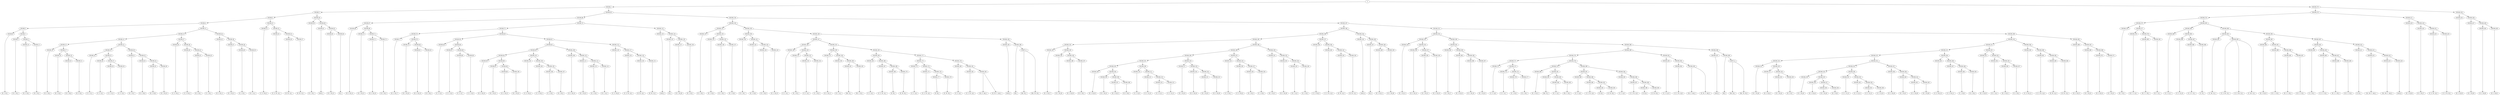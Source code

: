 digraph sample{
"S" -> "C85289_1";
"C85289_1" -> "C85289_2";
"C85289_2" -> "C85289_3";
"C85289_3" -> "C85289_4";
"C85289_4" -> "C85289_5";
"C85289_5" -> "C85289_6";
"C85289_6" -> "[D  G  B]_1";
"C85289_5" -> "C85289_7";
"C85289_7" -> "C85289_8";
"C85289_8" -> "[D  G  B]_2";
"C85289_7" -> "C85289_9";
"C85289_9" -> "C85289_10";
"C85289_10" -> "[D  G  B]_3";
"C85289_9" -> "C85289_11";
"C85289_11" -> "[D  E  B]_1";
"C85289_4" -> "C85289_12";
"C85289_12" -> "C85289_13";
"C85289_13" -> "C85289_14";
"C85289_14" -> "C85289_15";
"C85289_15" -> "C85289_16";
"C85289_16" -> "[D  G  B]_4";
"C85289_15" -> "C85289_17";
"C85289_17" -> "C85289_18";
"C85289_18" -> "[D  G  B]_5";
"C85289_17" -> "C85289_19";
"C85289_19" -> "C85289_20";
"C85289_20" -> "[D  G  B]_6";
"C85289_19" -> "C85289_21";
"C85289_21" -> "[D  E  B]_2";
"C85289_14" -> "C85289_22";
"C85289_22" -> "C85289_23";
"C85289_23" -> "C85289_24";
"C85289_24" -> "[C  E  G]_1";
"C85289_23" -> "C85289_25";
"C85289_25" -> "C85289_26";
"C85289_26" -> "[C  E  G]_2";
"C85289_25" -> "C85289_27";
"C85289_27" -> "C85289_28";
"C85289_28" -> "[C  E  G]_3";
"C85289_27" -> "C85289_29";
"C85289_29" -> "[C  E  G]_4";
"C85289_22" -> "C85289_30";
"C85289_30" -> "C85289_31";
"C85289_31" -> "[D  G  B]_7";
"C85289_30" -> "C85289_32";
"C85289_32" -> "C85289_33";
"C85289_33" -> "[D  G  B]_8";
"C85289_32" -> "C85289_34";
"C85289_34" -> "C85289_35";
"C85289_35" -> "[D  G  B]_9";
"C85289_34" -> "C85289_36";
"C85289_36" -> "[D  G  B]_10";
"C85289_13" -> "C85289_37";
"C85289_37" -> "C85289_38";
"C85289_38" -> "[C  D  Fis]_1";
"C85289_37" -> "C85289_39";
"C85289_39" -> "C85289_40";
"C85289_40" -> "[C  D  Fis]_2";
"C85289_39" -> "C85289_41";
"C85289_41" -> "C85289_42";
"C85289_42" -> "[D  A  B]_1";
"C85289_41" -> "C85289_43";
"C85289_43" -> "[C  A  B]_1";
"C85289_12" -> "C85289_44";
"C85289_44" -> "C85289_45";
"C85289_45" -> "[D  G  B]_11";
"C85289_44" -> "C85289_46";
"C85289_46" -> "C85289_47";
"C85289_47" -> "[D  G  B]_12";
"C85289_46" -> "C85289_48";
"C85289_48" -> "C85289_49";
"C85289_49" -> "[G  A  B]_1";
"C85289_48" -> "C85289_50";
"C85289_50" -> "[D  G  A]_1";
"C85289_3" -> "C85289_51";
"C85289_51" -> "C85289_52";
"C85289_52" -> "[C  D  Fis]_3";
"C85289_51" -> "C85289_53";
"C85289_53" -> "C85289_54";
"C85289_54" -> "[C  D  Fis  A]_1";
"C85289_53" -> "C85289_55";
"C85289_55" -> "C85289_56";
"C85289_56" -> "[D  Fis  A]_1";
"C85289_55" -> "C85289_57";
"C85289_57" -> "[D  Fis  G]_1";
"C85289_2" -> "C85289_58";
"C85289_58" -> "C85289_59";
"C85289_59" -> "[E  G  B]_1";
"C85289_58" -> "C85289_60";
"C85289_60" -> "C85289_61";
"C85289_61" -> "[rest]_1";
"C85289_60" -> "C85289_62";
"C85289_62" -> "C85289_63";
"C85289_63" -> "[D  G  B]_13";
"C85289_62" -> "C85289_64";
"C85289_64" -> "[G]_1";
"C85289_1" -> "C85289_65";
"C85289_65" -> "C85289_66";
"C85289_66" -> "C85289_67";
"C85289_67" -> "C85289_68";
"C85289_68" -> "[D  G  B]_14";
"C85289_67" -> "C85289_69";
"C85289_69" -> "C85289_70";
"C85289_70" -> "[D  G  B]_15";
"C85289_69" -> "C85289_71";
"C85289_71" -> "C85289_72";
"C85289_72" -> "[D  G  B]_16";
"C85289_71" -> "C85289_73";
"C85289_73" -> "[D  E  B]_3";
"C85289_66" -> "C85289_74";
"C85289_74" -> "C85289_75";
"C85289_75" -> "C85289_76";
"C85289_76" -> "C85289_77";
"C85289_77" -> "[D  G  B]_17";
"C85289_76" -> "C85289_78";
"C85289_78" -> "C85289_79";
"C85289_79" -> "[D  G  B]_18";
"C85289_78" -> "C85289_80";
"C85289_80" -> "C85289_81";
"C85289_81" -> "[D  G  B]_19";
"C85289_80" -> "C85289_82";
"C85289_82" -> "[D  E  B]_4";
"C85289_75" -> "C85289_83";
"C85289_83" -> "C85289_84";
"C85289_84" -> "C85289_85";
"C85289_85" -> "[C  E  G]_5";
"C85289_84" -> "C85289_86";
"C85289_86" -> "C85289_87";
"C85289_87" -> "[C  E  G]_6";
"C85289_86" -> "C85289_88";
"C85289_88" -> "C85289_89";
"C85289_89" -> "[C  E  G]_7";
"C85289_88" -> "C85289_90";
"C85289_90" -> "[C  E  G]_8";
"C85289_83" -> "C85289_91";
"C85289_91" -> "C85289_92";
"C85289_92" -> "C85289_93";
"C85289_93" -> "C85289_94";
"C85289_94" -> "C85289_95";
"C85289_95" -> "[D  G  B]_20";
"C85289_94" -> "C85289_96";
"C85289_96" -> "C85289_97";
"C85289_97" -> "[D  G  B]_21";
"C85289_96" -> "C85289_98";
"C85289_98" -> "C85289_99";
"C85289_99" -> "[D  G  B]_22";
"C85289_98" -> "C85289_100";
"C85289_100" -> "[D  G  B]_23";
"C85289_93" -> "C85289_101";
"C85289_101" -> "C85289_102";
"C85289_102" -> "[C  D  Fis]_4";
"C85289_101" -> "C85289_103";
"C85289_103" -> "C85289_104";
"C85289_104" -> "[C  D  Fis]_5";
"C85289_103" -> "C85289_105";
"C85289_105" -> "C85289_106";
"C85289_106" -> "[C  A  B]_2";
"C85289_105" -> "C85289_107";
"C85289_107" -> "[D  A  B]_2";
"C85289_92" -> "C85289_108";
"C85289_108" -> "C85289_109";
"C85289_109" -> "[D  G  B]_24";
"C85289_108" -> "C85289_110";
"C85289_110" -> "C85289_111";
"C85289_111" -> "[D  G  B]_25";
"C85289_110" -> "C85289_112";
"C85289_112" -> "C85289_113";
"C85289_113" -> "[G  A  B]_2";
"C85289_112" -> "C85289_114";
"C85289_114" -> "[D  G  A]_2";
"C85289_91" -> "C85289_115";
"C85289_115" -> "C85289_116";
"C85289_116" -> "[C  D  Fis]_6";
"C85289_115" -> "C85289_117";
"C85289_117" -> "C85289_118";
"C85289_118" -> "[C  D  Fis  A]_2";
"C85289_117" -> "C85289_119";
"C85289_119" -> "C85289_120";
"C85289_120" -> "[D  Fis  A]_2";
"C85289_119" -> "C85289_121";
"C85289_121" -> "[D  Fis  G]_2";
"C85289_74" -> "C85289_122";
"C85289_122" -> "C85289_123";
"C85289_123" -> "[rest]_2";
"C85289_122" -> "C85289_124";
"C85289_124" -> "C85289_125";
"C85289_125" -> "[G]_2";
"C85289_124" -> "C85289_126";
"C85289_126" -> "C85289_127";
"C85289_127" -> "[D  G  B]_26";
"C85289_126" -> "C85289_128";
"C85289_128" -> "[E  G  B]_2";
"C85289_65" -> "C85289_129";
"C85289_129" -> "C85289_130";
"C85289_130" -> "C85289_131";
"C85289_131" -> "C85289_132";
"C85289_132" -> "[E  G  B]_3";
"C85289_131" -> "C85289_133";
"C85289_133" -> "C85289_134";
"C85289_134" -> "[E  G  B]_4";
"C85289_133" -> "C85289_135";
"C85289_135" -> "C85289_136";
"C85289_136" -> "[E  G  B]_5";
"C85289_135" -> "C85289_137";
"C85289_137" -> "[E  G  B]_6";
"C85289_130" -> "C85289_138";
"C85289_138" -> "C85289_139";
"C85289_139" -> "C85289_140";
"C85289_140" -> "[E  G  B]_7";
"C85289_139" -> "C85289_141";
"C85289_141" -> "C85289_142";
"C85289_142" -> "[E  G  B]_8";
"C85289_141" -> "C85289_143";
"C85289_143" -> "C85289_144";
"C85289_144" -> "[E  G  B]_9";
"C85289_143" -> "C85289_145";
"C85289_145" -> "[E  G  B]_10";
"C85289_138" -> "C85289_146";
"C85289_146" -> "C85289_147";
"C85289_147" -> "C85289_148";
"C85289_148" -> "C85289_149";
"C85289_149" -> "[C  E  A]_1";
"C85289_148" -> "C85289_150";
"C85289_150" -> "C85289_151";
"C85289_151" -> "[E  A  B]_1";
"C85289_150" -> "C85289_152";
"C85289_152" -> "C85289_153";
"C85289_153" -> "[C  E  A]_2";
"C85289_152" -> "C85289_154";
"C85289_154" -> "[C  A  B]_3";
"C85289_147" -> "C85289_155";
"C85289_155" -> "C85289_156";
"C85289_156" -> "C85289_157";
"C85289_157" -> "[E  G  B]_11";
"C85289_156" -> "C85289_158";
"C85289_158" -> "C85289_159";
"C85289_159" -> "[E  G  A]_1";
"C85289_158" -> "C85289_160";
"C85289_160" -> "C85289_161";
"C85289_161" -> "[Dis  E]_1";
"C85289_160" -> "C85289_162";
"C85289_162" -> "[Fis  G  B]_1";
"C85289_155" -> "C85289_163";
"C85289_163" -> "C85289_164";
"C85289_164" -> "C85289_165";
"C85289_165" -> "[C  E  A]_3";
"C85289_164" -> "C85289_166";
"C85289_166" -> "C85289_167";
"C85289_167" -> "[C  E  Fis  A]_1";
"C85289_166" -> "C85289_168";
"C85289_168" -> "C85289_169";
"C85289_169" -> "[E  B]_1";
"C85289_168" -> "C85289_170";
"C85289_170" -> "[E  Fis  B]_1";
"C85289_163" -> "C85289_171";
"C85289_171" -> "C85289_172";
"C85289_172" -> "C85289_173";
"C85289_173" -> "[C  E  A]_4";
"C85289_172" -> "C85289_174";
"C85289_174" -> "C85289_175";
"C85289_175" -> "[C  E  Fis  A]_2";
"C85289_174" -> "C85289_176";
"C85289_176" -> "C85289_177";
"C85289_177" -> "[E  B]_2";
"C85289_176" -> "C85289_178";
"C85289_178" -> "[E  Fis  B]_2";
"C85289_171" -> "C85289_179";
"C85289_179" -> "C85289_180";
"C85289_180" -> "[C  E  A]_5";
"C85289_179" -> "C85289_181";
"C85289_181" -> "C85289_182";
"C85289_182" -> "[C  E  Fis  A]_3";
"C85289_181" -> "C85289_183";
"C85289_183" -> "[Cis  E  Ais]_1";
"C85289_183" -> "[E  Fis  G  Ais]_1";
"C85289_146" -> "C85289_184";
"C85289_184" -> "C85289_185";
"C85289_185" -> "[rest]_3";
"C85289_184" -> "C85289_186";
"C85289_186" -> "[B]_1";
"C85289_186" -> "C20672_1";
"C20672_1" -> "[Dis  B]_1";
"C20672_1" -> "[Dis  Fis  B]_1";
"C85289_129" -> "C85289_187";
"C85289_187" -> "C85289_188";
"C85289_188" -> "C85289_189";
"C85289_189" -> "C85289_190";
"C85289_190" -> "C85289_191";
"C85289_191" -> "C85289_192";
"C85289_192" -> "[D  G  B]_27";
"C85289_191" -> "C85289_193";
"C85289_193" -> "C85289_194";
"C85289_194" -> "[D  G  B]_28";
"C85289_193" -> "C85289_195";
"C85289_195" -> "C85289_196";
"C85289_196" -> "[D  G  B]_29";
"C85289_195" -> "C85289_197";
"C85289_197" -> "[D  E  B]_5";
"C85289_190" -> "C85289_198";
"C85289_198" -> "C85289_199";
"C85289_199" -> "C85289_200";
"C85289_200" -> "C85289_201";
"C85289_201" -> "C85289_202";
"C85289_202" -> "C85289_203";
"C85289_203" -> "[D  G  B]_30";
"C85289_202" -> "C85289_204";
"C85289_204" -> "C85289_205";
"C85289_205" -> "[D  G  B]_31";
"C85289_204" -> "C85289_206";
"C85289_206" -> "C85289_207";
"C85289_207" -> "[D  G  B]_32";
"C85289_206" -> "C85289_208";
"C85289_208" -> "[D  E  B]_6";
"C85289_201" -> "C85289_209";
"C85289_209" -> "C85289_210";
"C85289_210" -> "[C  E  G]_9";
"C85289_209" -> "C85289_211";
"C85289_211" -> "C85289_212";
"C85289_212" -> "[C  E  G]_10";
"C85289_211" -> "C85289_213";
"C85289_213" -> "C85289_214";
"C85289_214" -> "[C  E  G]_11";
"C85289_213" -> "C85289_215";
"C85289_215" -> "[C  E  G]_12";
"C85289_200" -> "C85289_216";
"C85289_216" -> "C85289_217";
"C85289_217" -> "[D  G  B]_33";
"C85289_216" -> "C85289_218";
"C85289_218" -> "C85289_219";
"C85289_219" -> "[D  G  B]_34";
"C85289_218" -> "C85289_220";
"C85289_220" -> "C85289_221";
"C85289_221" -> "[D  G  B]_35";
"C85289_220" -> "C85289_222";
"C85289_222" -> "[D  G  B]_36";
"C85289_199" -> "C85289_223";
"C85289_223" -> "C85289_224";
"C85289_224" -> "[C  D  Fis]_7";
"C85289_223" -> "C85289_225";
"C85289_225" -> "C85289_226";
"C85289_226" -> "[C  D  Fis]_8";
"C85289_225" -> "C85289_227";
"C85289_227" -> "C85289_228";
"C85289_228" -> "[D  A  B]_3";
"C85289_227" -> "C85289_229";
"C85289_229" -> "[C  A  B]_4";
"C85289_198" -> "C85289_230";
"C85289_230" -> "C85289_231";
"C85289_231" -> "[D  G  B]_37";
"C85289_230" -> "C85289_232";
"C85289_232" -> "C85289_233";
"C85289_233" -> "[D  G  B]_38";
"C85289_232" -> "C85289_234";
"C85289_234" -> "C85289_235";
"C85289_235" -> "[D  G  A]_3";
"C85289_234" -> "C85289_236";
"C85289_236" -> "[G  A  B]_3";
"C85289_189" -> "C85289_237";
"C85289_237" -> "C85289_238";
"C85289_238" -> "[C  D  Fis]_9";
"C85289_237" -> "C85289_239";
"C85289_239" -> "C85289_240";
"C85289_240" -> "[C  D  Fis  A]_3";
"C85289_239" -> "C85289_241";
"C85289_241" -> "C85289_242";
"C85289_242" -> "[D  Fis  A]_3";
"C85289_241" -> "C85289_243";
"C85289_243" -> "[D  Fis  G]_3";
"C85289_188" -> "C85289_244";
"C85289_244" -> "C85289_245";
"C85289_245" -> "[rest]_4";
"C85289_244" -> "C85289_246";
"C85289_246" -> "C85289_247";
"C85289_247" -> "[G]_3";
"C85289_246" -> "C85289_248";
"C85289_248" -> "C85289_249";
"C85289_249" -> "[E  G  B]_12";
"C85289_248" -> "C85289_250";
"C85289_250" -> "[D  G  B]_39";
"C85289_187" -> "C85289_251";
"C85289_251" -> "C85289_252";
"C85289_252" -> "C85289_253";
"C85289_253" -> "C85289_254";
"C85289_254" -> "[E  G  B]_13";
"C85289_253" -> "C85289_255";
"C85289_255" -> "C85289_256";
"C85289_256" -> "[E  G  B]_14";
"C85289_255" -> "C85289_257";
"C85289_257" -> "C85289_258";
"C85289_258" -> "[E  G  B]_15";
"C85289_257" -> "C85289_259";
"C85289_259" -> "[E  G  B]_16";
"C85289_252" -> "C85289_260";
"C85289_260" -> "C85289_261";
"C85289_261" -> "C85289_262";
"C85289_262" -> "[E  G  B]_17";
"C85289_261" -> "C85289_263";
"C85289_263" -> "C85289_264";
"C85289_264" -> "[E  G  B]_18";
"C85289_263" -> "C85289_265";
"C85289_265" -> "C85289_266";
"C85289_266" -> "[E  G  B]_19";
"C85289_265" -> "C85289_267";
"C85289_267" -> "[E  G  B]_20";
"C85289_260" -> "C85289_268";
"C85289_268" -> "C85289_269";
"C85289_269" -> "C85289_270";
"C85289_270" -> "C85289_271";
"C85289_271" -> "C85289_272";
"C85289_272" -> "[C  E  A]_6";
"C85289_271" -> "C85289_273";
"C85289_273" -> "C85289_274";
"C85289_274" -> "[C  E  A]_7";
"C85289_273" -> "C85289_275";
"C85289_275" -> "C85289_276";
"C85289_276" -> "[C  A  B]_5";
"C85289_275" -> "C85289_277";
"C85289_277" -> "[E  A  B]_2";
"C85289_270" -> "C85289_278";
"C85289_278" -> "C85289_279";
"C85289_279" -> "C85289_280";
"C85289_280" -> "[E  G  B]_21";
"C85289_279" -> "C85289_281";
"C85289_281" -> "C85289_282";
"C85289_282" -> "[Dis  E]_2";
"C85289_281" -> "C85289_283";
"C85289_283" -> "C85289_284";
"C85289_284" -> "[E  G  A]_2";
"C85289_283" -> "C85289_285";
"C85289_285" -> "[Fis  G  B]_2";
"C85289_278" -> "C85289_286";
"C85289_286" -> "C85289_287";
"C85289_287" -> "C85289_288";
"C85289_288" -> "[C  E  A]_8";
"C85289_287" -> "C85289_289";
"C85289_289" -> "C85289_290";
"C85289_290" -> "[C  E  Fis  A]_4";
"C85289_289" -> "C85289_291";
"C85289_291" -> "C85289_292";
"C85289_292" -> "[E  B]_3";
"C85289_291" -> "C85289_293";
"C85289_293" -> "[E  Fis  B]_3";
"C85289_286" -> "C85289_294";
"C85289_294" -> "C85289_295";
"C85289_295" -> "[C  E  A]_9";
"C85289_294" -> "C85289_296";
"C85289_296" -> "C85289_297";
"C85289_297" -> "[C  E  Fis  A]_5";
"C85289_296" -> "C85289_298";
"C85289_298" -> "C85289_299";
"C85289_299" -> "[E  B]_4";
"C85289_298" -> "C85289_300";
"C85289_300" -> "[E  Fis  B]_4";
"C85289_269" -> "C85289_301";
"C85289_301" -> "C85289_302";
"C85289_302" -> "[C  E  A]_10";
"C85289_301" -> "C85289_303";
"C85289_303" -> "C85289_304";
"C85289_304" -> "[C  E  Fis  A]_6";
"C85289_303" -> "C85289_305";
"C85289_305" -> "[Cis  E  Ais]_2";
"C85289_305" -> "[E  Fis  G  Ais]_2";
"C85289_268" -> "C85289_306";
"C85289_306" -> "C85289_307";
"C85289_307" -> "[rest]_5";
"C85289_306" -> "C85289_308";
"C85289_308" -> "[B]_2";
"C85289_308" -> "C20672_2";
"C20672_2" -> "[Dis  B]_2";
"C20672_2" -> "[Dis  Fis  B]_2";
"C85289_251" -> "C85289_309";
"C85289_309" -> "C85289_310";
"C85289_310" -> "C85289_311";
"C85289_311" -> "C85289_312";
"C85289_312" -> "C85289_313";
"C85289_313" -> "C85289_314";
"C85289_314" -> "C85289_315";
"C85289_315" -> "[D  G  B]_40";
"C85289_314" -> "C85289_316";
"C85289_316" -> "C85289_317";
"C85289_317" -> "[D  G  B]_41";
"C85289_316" -> "C85289_318";
"C85289_318" -> "C85289_319";
"C85289_319" -> "[D  G  B]_42";
"C85289_318" -> "C85289_320";
"C85289_320" -> "[D  E  B]_7";
"C85289_313" -> "C85289_321";
"C85289_321" -> "C85289_322";
"C85289_322" -> "C85289_323";
"C85289_323" -> "C85289_324";
"C85289_324" -> "[D  G  B]_43";
"C85289_323" -> "C85289_325";
"C85289_325" -> "C85289_326";
"C85289_326" -> "[D  G  B]_44";
"C85289_325" -> "C85289_327";
"C85289_327" -> "C85289_328";
"C85289_328" -> "[D  G  B]_45";
"C85289_327" -> "C85289_329";
"C85289_329" -> "[D  E  B]_8";
"C85289_322" -> "C85289_330";
"C85289_330" -> "C85289_331";
"C85289_331" -> "[C  E  G]_13";
"C85289_330" -> "C85289_332";
"C85289_332" -> "C85289_333";
"C85289_333" -> "[C  E  G]_14";
"C85289_332" -> "C85289_334";
"C85289_334" -> "C85289_335";
"C85289_335" -> "[C  E  G]_15";
"C85289_334" -> "C85289_336";
"C85289_336" -> "[C  E  G]_16";
"C85289_321" -> "C85289_337";
"C85289_337" -> "C85289_338";
"C85289_338" -> "[D  G  B]_46";
"C85289_337" -> "C85289_339";
"C85289_339" -> "C85289_340";
"C85289_340" -> "[D  G  B]_47";
"C85289_339" -> "C85289_341";
"C85289_341" -> "C85289_342";
"C85289_342" -> "[D  G  B]_48";
"C85289_341" -> "C85289_343";
"C85289_343" -> "[D  G  B]_49";
"C85289_312" -> "C85289_344";
"C85289_344" -> "C85289_345";
"C85289_345" -> "[C  D  Fis]_10";
"C85289_344" -> "C85289_346";
"C85289_346" -> "C85289_347";
"C85289_347" -> "[C  D  Fis]_11";
"C85289_346" -> "C85289_348";
"C85289_348" -> "C85289_349";
"C85289_349" -> "[C  A  B]_6";
"C85289_348" -> "C85289_350";
"C85289_350" -> "[D  A  B]_4";
"C85289_311" -> "C85289_351";
"C85289_351" -> "C85289_352";
"C85289_352" -> "[D  G  B]_50";
"C85289_351" -> "C85289_353";
"C85289_353" -> "C85289_354";
"C85289_354" -> "[D  G  A]_4";
"C85289_353" -> "C85289_355";
"C85289_355" -> "C85289_356";
"C85289_356" -> "[D  G  B]_51";
"C85289_355" -> "C85289_357";
"C85289_357" -> "[G  A  B]_4";
"C85289_310" -> "C85289_358";
"C85289_358" -> "C85289_359";
"C85289_359" -> "[C  D  Fis]_12";
"C85289_358" -> "C85289_360";
"C85289_360" -> "C85289_361";
"C85289_361" -> "[C  D  Fis  A]_4";
"C85289_360" -> "C85289_362";
"C85289_362" -> "C85289_363";
"C85289_363" -> "[D  Fis  A]_4";
"C85289_362" -> "C85289_364";
"C85289_364" -> "[D  Fis  G]_4";
"C85289_309" -> "C85289_365";
"C85289_365" -> "C85289_366";
"C85289_366" -> "[D  G  B]_52";
"C85289_365" -> "C85289_367";
"C85289_367" -> "C85289_368";
"C85289_368" -> "[D  G  B]_53";
"C85289_367" -> "C85289_369";
"C85289_369" -> "C85289_370";
"C85289_370" -> "[D  G  B]_54";
"C85289_369" -> "C85289_371";
"C85289_371" -> "[E  G  B]_22";
"S" -> "C85289_372";
"C85289_372" -> "C85289_373";
"C85289_373" -> "C85289_374";
"C85289_374" -> "C85289_375";
"C85289_375" -> "C85289_376";
"C85289_376" -> "[D  F  B]_1";
"C85289_375" -> "C85289_377";
"C85289_377" -> "C85289_378";
"C85289_378" -> "[D  F  G  A]_1";
"C85289_377" -> "C85289_379";
"C85289_379" -> "C85289_380";
"C85289_380" -> "[D  F  G  B]_1";
"C85289_379" -> "C85289_381";
"C85289_381" -> "[D  F  G]_1";
"C85289_374" -> "C85289_382";
"C85289_382" -> "C85289_383";
"C85289_383" -> "C85289_384";
"C85289_384" -> "[C  E  G]_17";
"C85289_383" -> "C85289_385";
"C85289_385" -> "C85289_386";
"C85289_386" -> "[C  E  G]_18";
"C85289_385" -> "C85289_387";
"C85289_387" -> "C85289_388";
"C85289_388" -> "[C  D  E  G]_1";
"C85289_387" -> "C85289_389";
"C85289_389" -> "[C  E]_1";
"C85289_382" -> "C85289_390";
"C85289_390" -> "C85289_391";
"C85289_391" -> "C85289_392";
"C85289_392" -> "[C  Dis  G]_1";
"C85289_391" -> "C85289_393";
"C85289_393" -> "[C  D  Dis  G]_1";
"C85289_393" -> "[C  D  Dis  G]_2";
"C85289_393" -> "[C  Dis  G]_2";
"C85289_390" -> "C85289_394";
"C85289_394" -> "C85289_395";
"C85289_395" -> "C85289_396";
"C85289_396" -> "[D  G  B]_55";
"C85289_395" -> "C85289_397";
"C85289_397" -> "C85289_398";
"C85289_398" -> "[D  G  A  B]_1";
"C85289_397" -> "C85289_399";
"C85289_399" -> "C85289_400";
"C85289_400" -> "[D  G  A  B]_2";
"C85289_399" -> "C85289_401";
"C85289_401" -> "[D  E  G  B]_1";
"C85289_394" -> "C85289_402";
"C85289_402" -> "C85289_403";
"C85289_403" -> "C85289_404";
"C85289_404" -> "[C  D  B]_1";
"C85289_403" -> "C85289_405";
"C85289_405" -> "C85289_406";
"C85289_406" -> "[C  D  G  B]_1";
"C85289_405" -> "C85289_407";
"C85289_407" -> "C85289_408";
"C85289_408" -> "[D  G  A  B]_3";
"C85289_407" -> "C85289_409";
"C85289_409" -> "[D  E  G  B]_2";
"C85289_402" -> "C85289_410";
"C85289_410" -> "C85289_411";
"C85289_411" -> "[G  B]_1";
"C85289_410" -> "C85289_412";
"C85289_412" -> "C85289_413";
"C85289_413" -> "[Cis  Dis  G  Ais]_1";
"C85289_412" -> "C85289_414";
"C85289_414" -> "C85289_415";
"C85289_415" -> "[Cis  Dis  G  Ais]_2";
"C85289_414" -> "C85289_416";
"C85289_416" -> "[rest]_6";
"C85289_373" -> "C85289_417";
"C85289_417" -> "C85289_418";
"C85289_418" -> "[D  G  B]_56";
"C85289_417" -> "C85289_419";
"C85289_419" -> "C85289_420";
"C85289_420" -> "[D  G  B]_57";
"C85289_419" -> "C85289_421";
"C85289_421" -> "C85289_422";
"C85289_422" -> "[C  D  Fis  A]_5";
"C85289_421" -> "C85289_423";
"C85289_423" -> "[C  D  Fis  B]_1";
"C85289_372" -> "C85289_424";
"C85289_424" -> "C85289_425";
"C85289_425" -> "[D  G  B]_58";
"C85289_424" -> "C85289_426";
"C85289_426" -> "C85289_427";
"C85289_427" -> "[D  G  B]_59";
"C85289_426" -> "C85289_428";
"C85289_428" -> "C85289_429";
"C85289_429" -> "[D  G  B]_60";
"C85289_428" -> "C85289_430";
"C85289_430" -> "[D  G  B]_61";

{rank = min; "S";}
{rank = same; "C85289_1"; "C85289_372";}
{rank = same; "C85289_2"; "C85289_65"; "C85289_373"; "C85289_424";}
{rank = same; "C85289_3"; "C85289_58"; "C85289_66"; "C85289_129"; "C85289_374"; "C85289_417"; "C85289_425"; "C85289_426";}
{rank = same; "C85289_4"; "C85289_51"; "C85289_59"; "C85289_60"; "C85289_67"; "C85289_74"; "C85289_130"; "C85289_187"; "C85289_375"; "C85289_382"; "C85289_418"; "C85289_419"; "C85289_427"; "C85289_428";}
{rank = same; "C85289_5"; "C85289_12"; "C85289_52"; "C85289_53"; "C85289_61"; "C85289_62"; "C85289_68"; "C85289_69"; "C85289_75"; "C85289_122"; "C85289_131"; "C85289_138"; "C85289_188"; "C85289_251"; "C85289_376"; "C85289_377"; "C85289_383"; "C85289_390"; "C85289_420"; "C85289_421"; "C85289_429"; "C85289_430";}
{rank = same; "C85289_6"; "C85289_7"; "C85289_13"; "C85289_44"; "C85289_54"; "C85289_55"; "C85289_63"; "C85289_64"; "C85289_70"; "C85289_71"; "C85289_76"; "C85289_83"; "C85289_123"; "C85289_124"; "C85289_132"; "C85289_133"; "C85289_139"; "C85289_146"; "C85289_189"; "C85289_244"; "C85289_252"; "C85289_309"; "C85289_378"; "C85289_379"; "C85289_384"; "C85289_385"; "C85289_391"; "C85289_394"; "C85289_422"; "C85289_423";}
{rank = same; "C85289_8"; "C85289_9"; "C85289_14"; "C85289_37"; "C85289_45"; "C85289_46"; "C85289_56"; "C85289_57"; "C85289_72"; "C85289_73"; "C85289_77"; "C85289_78"; "C85289_84"; "C85289_91"; "C85289_125"; "C85289_126"; "C85289_134"; "C85289_135"; "C85289_140"; "C85289_141"; "C85289_147"; "C85289_184"; "C85289_190"; "C85289_237"; "C85289_245"; "C85289_246"; "C85289_253"; "C85289_260"; "C85289_310"; "C85289_365"; "C85289_380"; "C85289_381"; "C85289_386"; "C85289_387"; "C85289_392"; "C85289_393"; "C85289_395"; "C85289_402";}
{rank = same; "C85289_10"; "C85289_11"; "C85289_15"; "C85289_22"; "C85289_38"; "C85289_39"; "C85289_47"; "C85289_48"; "C85289_79"; "C85289_80"; "C85289_85"; "C85289_86"; "C85289_92"; "C85289_115"; "C85289_127"; "C85289_128"; "C85289_136"; "C85289_137"; "C85289_142"; "C85289_143"; "C85289_148"; "C85289_155"; "C85289_185"; "C85289_186"; "C85289_191"; "C85289_198"; "C85289_238"; "C85289_239"; "C85289_247"; "C85289_248"; "C85289_254"; "C85289_255"; "C85289_261"; "C85289_268"; "C85289_311"; "C85289_358"; "C85289_366"; "C85289_367"; "C85289_388"; "C85289_389"; "C85289_396"; "C85289_397"; "C85289_403"; "C85289_410";}
{rank = same; "C85289_16"; "C85289_17"; "C85289_23"; "C85289_30"; "C85289_40"; "C85289_41"; "C85289_49"; "C85289_50"; "C85289_81"; "C85289_82"; "C85289_87"; "C85289_88"; "C85289_93"; "C85289_108"; "C85289_116"; "C85289_117"; "C85289_144"; "C85289_145"; "C85289_149"; "C85289_150"; "C85289_156"; "C85289_163"; "C20672_1"; "C85289_192"; "C85289_193"; "C85289_199"; "C85289_230"; "C85289_240"; "C85289_241"; "C85289_249"; "C85289_250"; "C85289_256"; "C85289_257"; "C85289_262"; "C85289_263"; "C85289_269"; "C85289_306"; "C85289_312"; "C85289_351"; "C85289_359"; "C85289_360"; "C85289_368"; "C85289_369"; "C85289_398"; "C85289_399"; "C85289_404"; "C85289_405"; "C85289_411"; "C85289_412";}
{rank = same; "C85289_18"; "C85289_19"; "C85289_24"; "C85289_25"; "C85289_31"; "C85289_32"; "C85289_42"; "C85289_43"; "C85289_89"; "C85289_90"; "C85289_94"; "C85289_101"; "C85289_109"; "C85289_110"; "C85289_118"; "C85289_119"; "C85289_151"; "C85289_152"; "C85289_157"; "C85289_158"; "C85289_164"; "C85289_171"; "C85289_194"; "C85289_195"; "C85289_200"; "C85289_223"; "C85289_231"; "C85289_232"; "C85289_242"; "C85289_243"; "C85289_258"; "C85289_259"; "C85289_264"; "C85289_265"; "C85289_270"; "C85289_301"; "C85289_307"; "C85289_308"; "C85289_313"; "C85289_344"; "C85289_352"; "C85289_353"; "C85289_361"; "C85289_362"; "C85289_370"; "C85289_371"; "C85289_400"; "C85289_401"; "C85289_406"; "C85289_407"; "C85289_413"; "C85289_414";}
{rank = same; "C85289_20"; "C85289_21"; "C85289_26"; "C85289_27"; "C85289_33"; "C85289_34"; "C85289_95"; "C85289_96"; "C85289_102"; "C85289_103"; "C85289_111"; "C85289_112"; "C85289_120"; "C85289_121"; "C85289_153"; "C85289_154"; "C85289_159"; "C85289_160"; "C85289_165"; "C85289_166"; "C85289_172"; "C85289_179"; "C85289_196"; "C85289_197"; "C85289_201"; "C85289_216"; "C85289_224"; "C85289_225"; "C85289_233"; "C85289_234"; "C85289_266"; "C85289_267"; "C85289_271"; "C85289_278"; "C85289_302"; "C85289_303"; "C20672_2"; "C85289_314"; "C85289_321"; "C85289_345"; "C85289_346"; "C85289_354"; "C85289_355"; "C85289_363"; "C85289_364"; "C85289_408"; "C85289_409"; "C85289_415"; "C85289_416";}
{rank = same; "C85289_28"; "C85289_29"; "C85289_35"; "C85289_36"; "C85289_97"; "C85289_98"; "C85289_104"; "C85289_105"; "C85289_113"; "C85289_114"; "C85289_161"; "C85289_162"; "C85289_167"; "C85289_168"; "C85289_173"; "C85289_174"; "C85289_180"; "C85289_181"; "C85289_202"; "C85289_209"; "C85289_217"; "C85289_218"; "C85289_226"; "C85289_227"; "C85289_235"; "C85289_236"; "C85289_272"; "C85289_273"; "C85289_279"; "C85289_286"; "C85289_304"; "C85289_305"; "C85289_315"; "C85289_316"; "C85289_322"; "C85289_337"; "C85289_347"; "C85289_348"; "C85289_356"; "C85289_357";}
{rank = same; "C85289_99"; "C85289_100"; "C85289_106"; "C85289_107"; "C85289_169"; "C85289_170"; "C85289_175"; "C85289_176"; "C85289_182"; "C85289_183"; "C85289_203"; "C85289_204"; "C85289_210"; "C85289_211"; "C85289_219"; "C85289_220"; "C85289_228"; "C85289_229"; "C85289_274"; "C85289_275"; "C85289_280"; "C85289_281"; "C85289_287"; "C85289_294"; "C85289_317"; "C85289_318"; "C85289_323"; "C85289_330"; "C85289_338"; "C85289_339"; "C85289_349"; "C85289_350";}
{rank = same; "C85289_177"; "C85289_178"; "C85289_205"; "C85289_206"; "C85289_212"; "C85289_213"; "C85289_221"; "C85289_222"; "C85289_276"; "C85289_277"; "C85289_282"; "C85289_283"; "C85289_288"; "C85289_289"; "C85289_295"; "C85289_296"; "C85289_319"; "C85289_320"; "C85289_324"; "C85289_325"; "C85289_331"; "C85289_332"; "C85289_340"; "C85289_341";}
{rank = same; "C85289_207"; "C85289_208"; "C85289_214"; "C85289_215"; "C85289_284"; "C85289_285"; "C85289_290"; "C85289_291"; "C85289_297"; "C85289_298"; "C85289_326"; "C85289_327"; "C85289_333"; "C85289_334"; "C85289_342"; "C85289_343";}
{rank = same; "C85289_292"; "C85289_293"; "C85289_299"; "C85289_300"; "C85289_328"; "C85289_329"; "C85289_335"; "C85289_336";}
{rank = same; "[B]_1"; "[B]_2"; "[C  A  B]_1"; "[C  A  B]_2"; "[C  A  B]_3"; "[C  A  B]_4"; "[C  A  B]_5"; "[C  A  B]_6"; "[C  D  B]_1"; "[C  D  Dis  G]_1"; "[C  D  Dis  G]_2"; "[C  D  E  G]_1"; "[C  D  Fis  A]_1"; "[C  D  Fis  A]_2"; "[C  D  Fis  A]_3"; "[C  D  Fis  A]_4"; "[C  D  Fis  A]_5"; "[C  D  Fis  B]_1"; "[C  D  Fis]_1"; "[C  D  Fis]_2"; "[C  D  Fis]_3"; "[C  D  Fis]_4"; "[C  D  Fis]_5"; "[C  D  Fis]_6"; "[C  D  Fis]_7"; "[C  D  Fis]_8"; "[C  D  Fis]_9"; "[C  D  Fis]_10"; "[C  D  Fis]_11"; "[C  D  Fis]_12"; "[C  D  G  B]_1"; "[C  Dis  G]_1"; "[C  Dis  G]_2"; "[C  E  A]_1"; "[C  E  A]_2"; "[C  E  A]_3"; "[C  E  A]_4"; "[C  E  A]_5"; "[C  E  A]_6"; "[C  E  A]_7"; "[C  E  A]_8"; "[C  E  A]_9"; "[C  E  A]_10"; "[C  E  Fis  A]_1"; "[C  E  Fis  A]_2"; "[C  E  Fis  A]_3"; "[C  E  Fis  A]_4"; "[C  E  Fis  A]_5"; "[C  E  Fis  A]_6"; "[C  E  G]_1"; "[C  E  G]_2"; "[C  E  G]_3"; "[C  E  G]_4"; "[C  E  G]_5"; "[C  E  G]_6"; "[C  E  G]_7"; "[C  E  G]_8"; "[C  E  G]_9"; "[C  E  G]_10"; "[C  E  G]_11"; "[C  E  G]_12"; "[C  E  G]_13"; "[C  E  G]_14"; "[C  E  G]_15"; "[C  E  G]_16"; "[C  E  G]_17"; "[C  E  G]_18"; "[C  E]_1"; "[Cis  Dis  G  Ais]_1"; "[Cis  Dis  G  Ais]_2"; "[Cis  E  Ais]_1"; "[Cis  E  Ais]_2"; "[D  A  B]_1"; "[D  A  B]_2"; "[D  A  B]_3"; "[D  A  B]_4"; "[D  E  B]_1"; "[D  E  B]_2"; "[D  E  B]_3"; "[D  E  B]_4"; "[D  E  B]_5"; "[D  E  B]_6"; "[D  E  B]_7"; "[D  E  B]_8"; "[D  E  G  B]_1"; "[D  E  G  B]_2"; "[D  F  B]_1"; "[D  F  G  A]_1"; "[D  F  G  B]_1"; "[D  F  G]_1"; "[D  Fis  A]_1"; "[D  Fis  A]_2"; "[D  Fis  A]_3"; "[D  Fis  A]_4"; "[D  Fis  G]_1"; "[D  Fis  G]_2"; "[D  Fis  G]_3"; "[D  Fis  G]_4"; "[D  G  A  B]_1"; "[D  G  A  B]_2"; "[D  G  A  B]_3"; "[D  G  A]_1"; "[D  G  A]_2"; "[D  G  A]_3"; "[D  G  A]_4"; "[D  G  B]_1"; "[D  G  B]_2"; "[D  G  B]_3"; "[D  G  B]_4"; "[D  G  B]_5"; "[D  G  B]_6"; "[D  G  B]_7"; "[D  G  B]_8"; "[D  G  B]_9"; "[D  G  B]_10"; "[D  G  B]_11"; "[D  G  B]_12"; "[D  G  B]_13"; "[D  G  B]_14"; "[D  G  B]_15"; "[D  G  B]_16"; "[D  G  B]_17"; "[D  G  B]_18"; "[D  G  B]_19"; "[D  G  B]_20"; "[D  G  B]_21"; "[D  G  B]_22"; "[D  G  B]_23"; "[D  G  B]_24"; "[D  G  B]_25"; "[D  G  B]_26"; "[D  G  B]_27"; "[D  G  B]_28"; "[D  G  B]_29"; "[D  G  B]_30"; "[D  G  B]_31"; "[D  G  B]_32"; "[D  G  B]_33"; "[D  G  B]_34"; "[D  G  B]_35"; "[D  G  B]_36"; "[D  G  B]_37"; "[D  G  B]_38"; "[D  G  B]_39"; "[D  G  B]_40"; "[D  G  B]_41"; "[D  G  B]_42"; "[D  G  B]_43"; "[D  G  B]_44"; "[D  G  B]_45"; "[D  G  B]_46"; "[D  G  B]_47"; "[D  G  B]_48"; "[D  G  B]_49"; "[D  G  B]_50"; "[D  G  B]_51"; "[D  G  B]_52"; "[D  G  B]_53"; "[D  G  B]_54"; "[D  G  B]_55"; "[D  G  B]_56"; "[D  G  B]_57"; "[D  G  B]_58"; "[D  G  B]_59"; "[D  G  B]_60"; "[D  G  B]_61"; "[Dis  B]_1"; "[Dis  B]_2"; "[Dis  E]_1"; "[Dis  E]_2"; "[Dis  Fis  B]_1"; "[Dis  Fis  B]_2"; "[E  A  B]_1"; "[E  A  B]_2"; "[E  B]_1"; "[E  B]_2"; "[E  B]_3"; "[E  B]_4"; "[E  Fis  B]_1"; "[E  Fis  B]_2"; "[E  Fis  B]_3"; "[E  Fis  B]_4"; "[E  Fis  G  Ais]_1"; "[E  Fis  G  Ais]_2"; "[E  G  A]_1"; "[E  G  A]_2"; "[E  G  B]_1"; "[E  G  B]_2"; "[E  G  B]_3"; "[E  G  B]_4"; "[E  G  B]_5"; "[E  G  B]_6"; "[E  G  B]_7"; "[E  G  B]_8"; "[E  G  B]_9"; "[E  G  B]_10"; "[E  G  B]_11"; "[E  G  B]_12"; "[E  G  B]_13"; "[E  G  B]_14"; "[E  G  B]_15"; "[E  G  B]_16"; "[E  G  B]_17"; "[E  G  B]_18"; "[E  G  B]_19"; "[E  G  B]_20"; "[E  G  B]_21"; "[E  G  B]_22"; "[Fis  G  B]_1"; "[Fis  G  B]_2"; "[G  A  B]_1"; "[G  A  B]_2"; "[G  A  B]_3"; "[G  A  B]_4"; "[G  B]_1"; "[G]_1"; "[G]_2"; "[G]_3"; "[rest]_1"; "[rest]_2"; "[rest]_3"; "[rest]_4"; "[rest]_5"; "[rest]_6";}
}